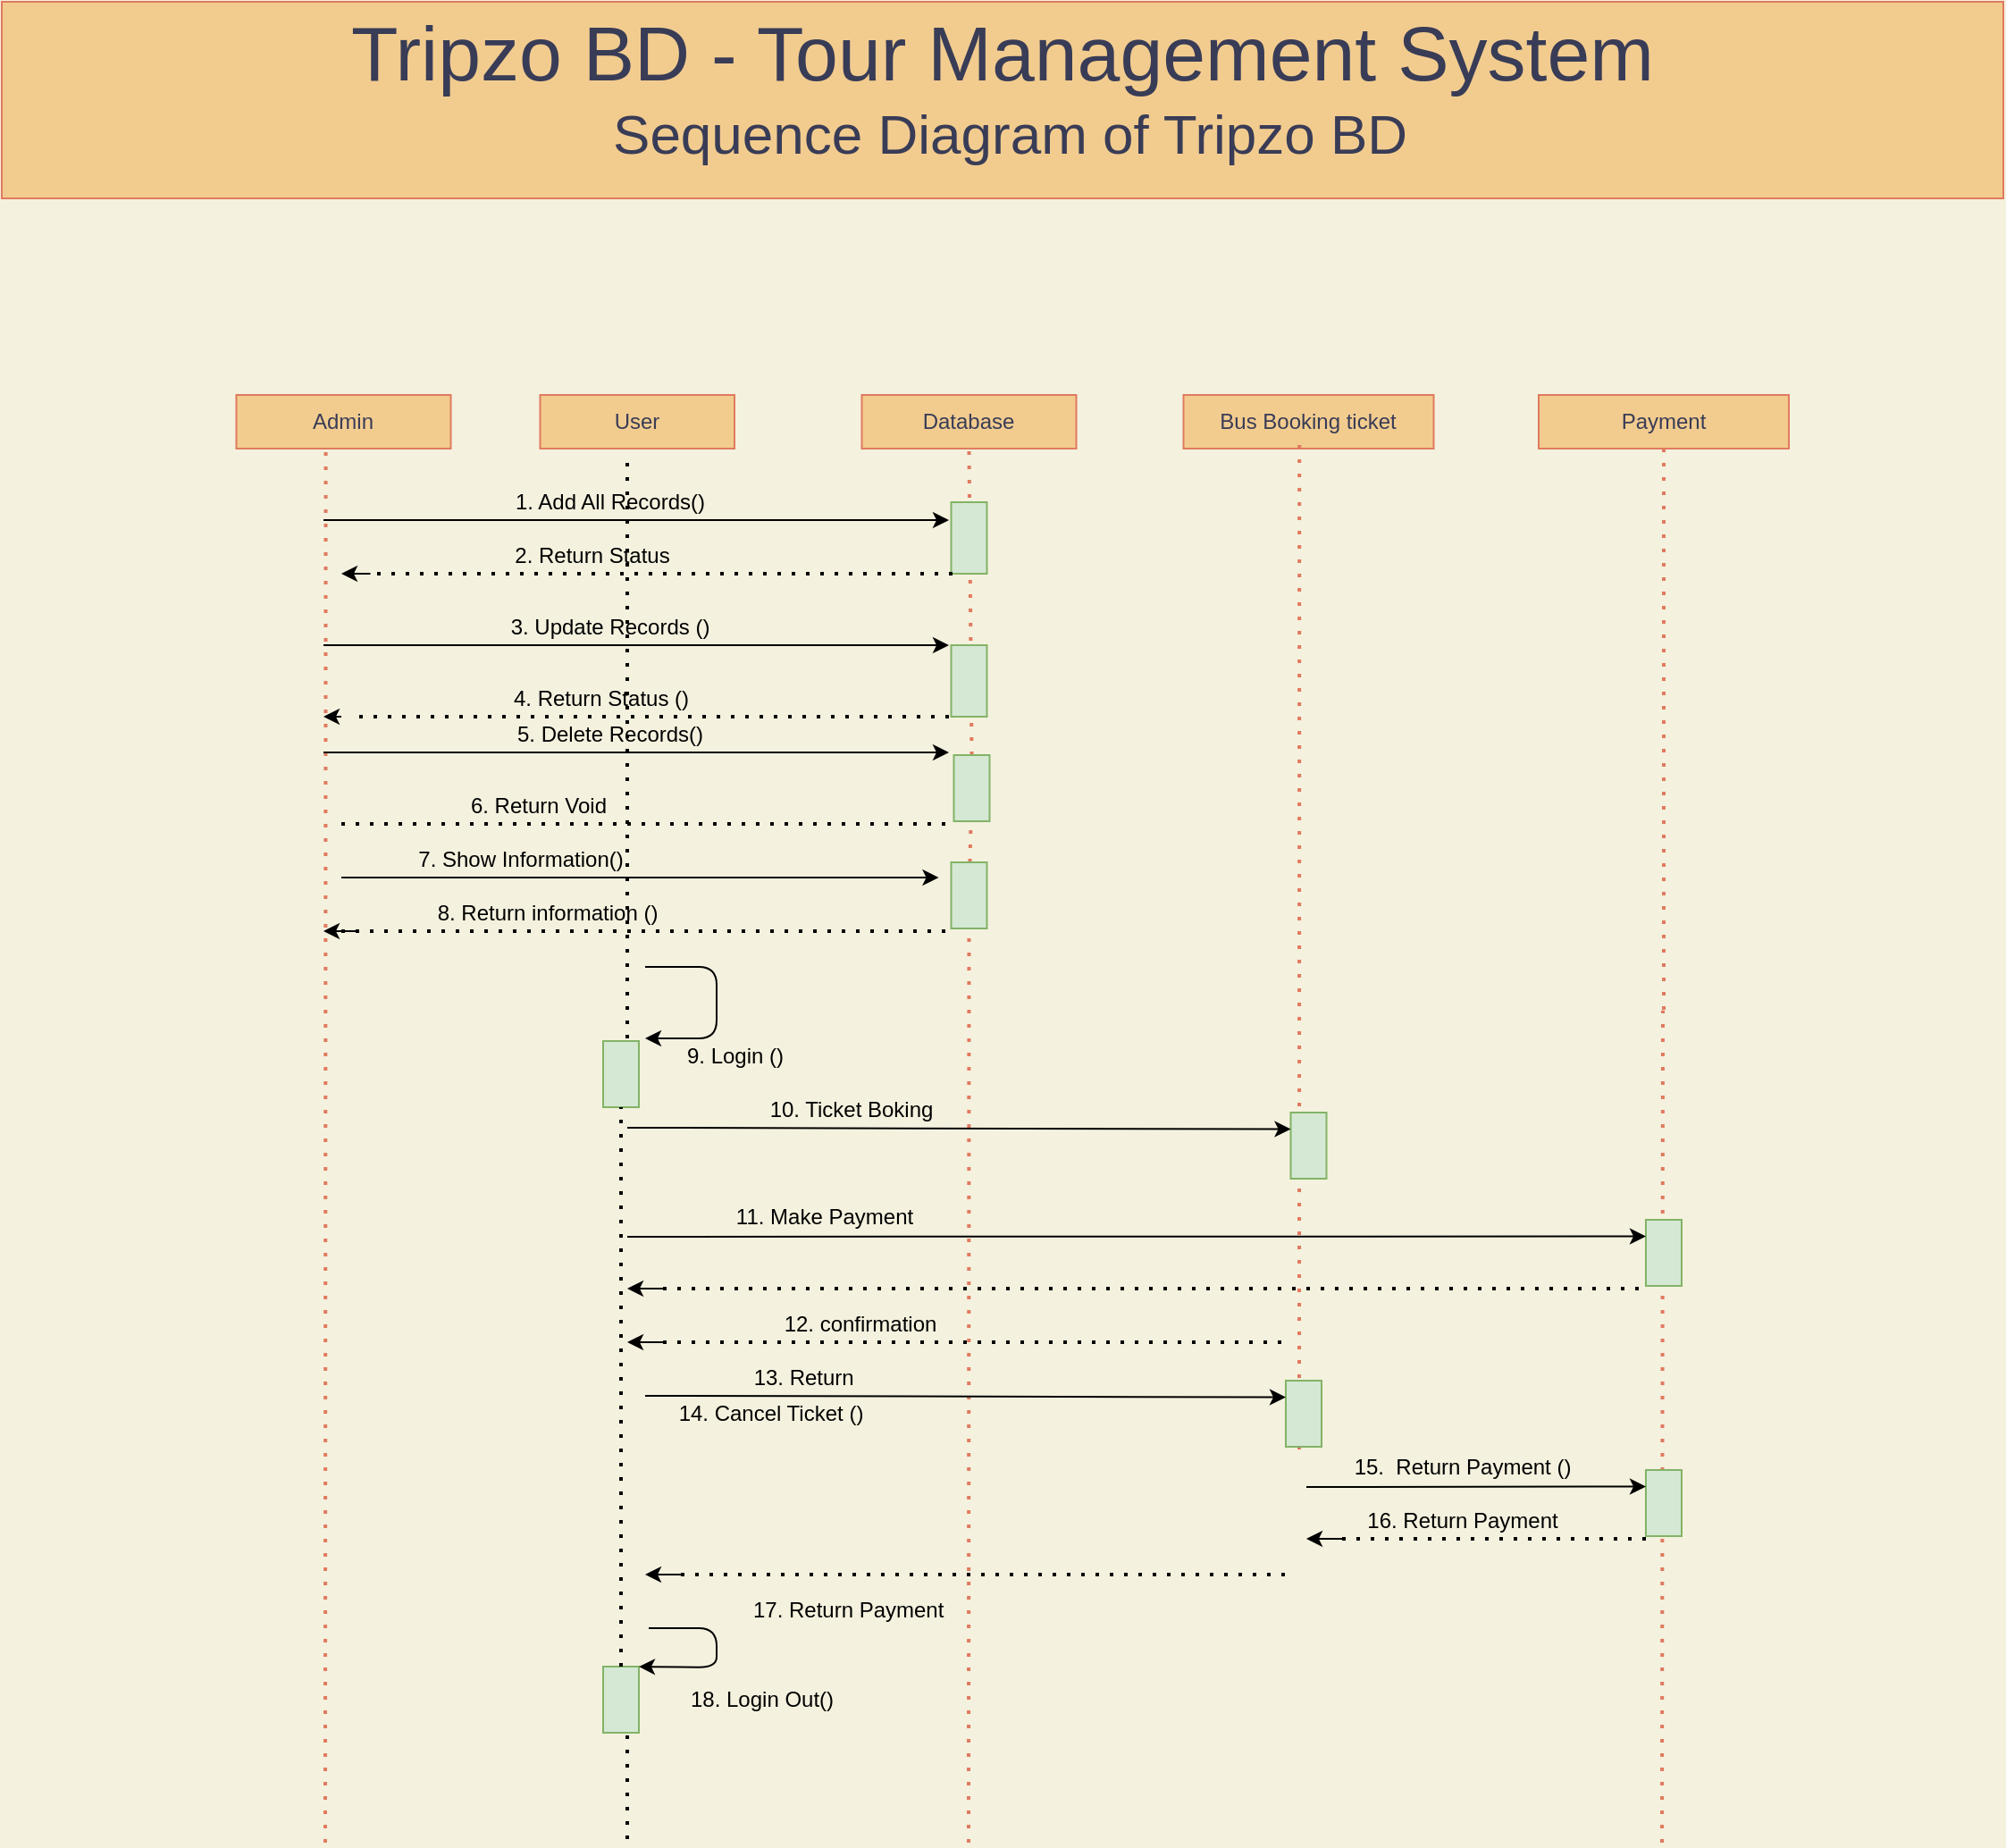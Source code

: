 <mxfile version="14.7.1" type="device"><diagram id="lvNh7H1NerBH1pNpem-w" name="Page-1"><mxGraphModel dx="782" dy="380" grid="1" gridSize="10" guides="1" tooltips="1" connect="1" arrows="1" fold="1" page="1" pageScale="1" pageWidth="900" pageHeight="900" background="#F4F1DE" math="0" shadow="0"><root><mxCell id="0"/><mxCell id="1" parent="0"/><mxCell id="6VqNKwA7R9WO6YM2Wtrs-62" value="Admin" style="rounded=0;whiteSpace=wrap;html=1;sketch=0;fillColor=#F2CC8F;strokeColor=#E07A5F;fontColor=#393C56;" parent="1" vertex="1"><mxGeometry x="161.25" y="280" width="120" height="30" as="geometry"/></mxCell><mxCell id="6VqNKwA7R9WO6YM2Wtrs-64" value="User" style="rounded=0;whiteSpace=wrap;html=1;sketch=0;fillColor=#F2CC8F;strokeColor=#E07A5F;fontColor=#393C56;" parent="1" vertex="1"><mxGeometry x="331.25" y="280" width="108.75" height="30" as="geometry"/></mxCell><mxCell id="6VqNKwA7R9WO6YM2Wtrs-66" value="Database" style="rounded=0;whiteSpace=wrap;html=1;sketch=0;fillColor=#F2CC8F;strokeColor=#E07A5F;fontColor=#393C56;" parent="1" vertex="1"><mxGeometry x="511.25" y="280" width="120" height="30" as="geometry"/></mxCell><mxCell id="6VqNKwA7R9WO6YM2Wtrs-67" value="Bus Booking ticket" style="rounded=0;whiteSpace=wrap;html=1;sketch=0;fillColor=#F2CC8F;strokeColor=#E07A5F;fontColor=#393C56;" parent="1" vertex="1"><mxGeometry x="691.25" y="280" width="140" height="30" as="geometry"/></mxCell><mxCell id="6VqNKwA7R9WO6YM2Wtrs-68" value="Payment" style="rounded=0;whiteSpace=wrap;html=1;sketch=0;fillColor=#F2CC8F;strokeColor=#E07A5F;fontColor=#393C56;" parent="1" vertex="1"><mxGeometry x="890" y="280" width="140" height="30" as="geometry"/></mxCell><mxCell id="6VqNKwA7R9WO6YM2Wtrs-70" value="" style="endArrow=none;dashed=1;html=1;dashPattern=1 3;strokeWidth=2;entryX=0.5;entryY=1;entryDx=0;entryDy=0;strokeColor=#E07A5F;fontColor=#393C56;labelBackgroundColor=#F4F1DE;startArrow=none;exitX=1;exitY=0.5;exitDx=0;exitDy=0;" parent="1" target="6VqNKwA7R9WO6YM2Wtrs-66" edge="1" source="i1ovLXX5Lwf169XdK3ex-14"><mxGeometry width="50" height="50" relative="1" as="geometry"><mxPoint x="571.25" y="440" as="sourcePoint"/><mxPoint x="571.25" y="580" as="targetPoint"/></mxGeometry></mxCell><mxCell id="6VqNKwA7R9WO6YM2Wtrs-71" value="" style="endArrow=none;dashed=1;html=1;dashPattern=1 3;strokeWidth=2;exitX=0.5;exitY=1;exitDx=0;exitDy=0;strokeColor=#E07A5F;fontColor=#393C56;labelBackgroundColor=#F4F1DE;" parent="1" source="6VqNKwA7R9WO6YM2Wtrs-68" edge="1"><mxGeometry width="50" height="50" relative="1" as="geometry"><mxPoint x="521.25" y="630" as="sourcePoint"/><mxPoint x="960" y="630" as="targetPoint"/></mxGeometry></mxCell><mxCell id="6VqNKwA7R9WO6YM2Wtrs-80" value="" style="endArrow=none;dashed=1;html=1;dashPattern=1 3;strokeWidth=2;strokeColor=#E07A5F;fontColor=#393C56;labelBackgroundColor=#F4F1DE;entryX=0.417;entryY=1.044;entryDx=0;entryDy=0;entryPerimeter=0;" parent="1" edge="1" target="6VqNKwA7R9WO6YM2Wtrs-62"><mxGeometry width="50" height="50" relative="1" as="geometry"><mxPoint x="211" y="1090" as="sourcePoint"/><mxPoint x="211" y="410" as="targetPoint"/></mxGeometry></mxCell><mxCell id="6VqNKwA7R9WO6YM2Wtrs-90" value="" style="endArrow=none;dashed=1;html=1;dashPattern=1 3;strokeWidth=2;strokeColor=#E07A5F;fontColor=#393C56;labelBackgroundColor=#F4F1DE;startArrow=none;" parent="1" target="i1ovLXX5Lwf169XdK3ex-14" edge="1" source="i1ovLXX5Lwf169XdK3ex-19"><mxGeometry width="50" height="50" relative="1" as="geometry"><mxPoint x="567.25" y="880" as="sourcePoint"/><mxPoint x="567" y="550" as="targetPoint"/></mxGeometry></mxCell><mxCell id="6VqNKwA7R9WO6YM2Wtrs-92" value="" style="endArrow=none;dashed=1;html=1;dashPattern=1 3;strokeWidth=2;entryX=0;entryY=0.25;entryDx=0;entryDy=0;strokeColor=#E07A5F;fontColor=#393C56;labelBackgroundColor=#F4F1DE;" parent="1" edge="1"><mxGeometry width="50" height="50" relative="1" as="geometry"><mxPoint x="756" y="870" as="sourcePoint"/><mxPoint x="756.1" y="304.375" as="targetPoint"/></mxGeometry></mxCell><mxCell id="6VqNKwA7R9WO6YM2Wtrs-100" value="" style="endArrow=none;dashed=1;html=1;dashPattern=1 3;strokeWidth=2;entryX=0;entryY=0.5;entryDx=0;entryDy=0;strokeColor=#E07A5F;fontColor=#393C56;labelBackgroundColor=#F4F1DE;" parent="1" edge="1"><mxGeometry width="50" height="50" relative="1" as="geometry"><mxPoint x="959" y="1090" as="sourcePoint"/><mxPoint x="959.495" y="624.375" as="targetPoint"/></mxGeometry></mxCell><mxCell id="6VqNKwA7R9WO6YM2Wtrs-125" value="&lt;font&gt;&lt;font&gt;&lt;font style=&quot;font-size: 43px&quot;&gt;Tripzo BD - Tour Management System&lt;/font&gt;&lt;br&gt;&lt;/font&gt;&lt;font style=&quot;font-size: 31px&quot;&gt;&amp;nbsp;Sequence Diagram of Tripzo BD&lt;/font&gt;&lt;br&gt;&lt;br&gt;&lt;/font&gt;" style="rounded=0;whiteSpace=wrap;html=1;sketch=0;fillColor=#F2CC8F;strokeColor=#E07A5F;fontColor=#393C56;" parent="1" vertex="1"><mxGeometry x="30" y="60" width="1120" height="110" as="geometry"/></mxCell><mxCell id="i1ovLXX5Lwf169XdK3ex-1" value="" style="rounded=0;whiteSpace=wrap;html=1;rotation=-90;fillColor=#d5e8d4;strokeColor=#82b366;" vertex="1" parent="1"><mxGeometry x="551.25" y="350" width="40" height="20" as="geometry"/></mxCell><mxCell id="i1ovLXX5Lwf169XdK3ex-3" value="" style="endArrow=classic;html=1;" edge="1" parent="1"><mxGeometry width="50" height="50" relative="1" as="geometry"><mxPoint x="210" y="350" as="sourcePoint"/><mxPoint x="560" y="350" as="targetPoint"/></mxGeometry></mxCell><mxCell id="i1ovLXX5Lwf169XdK3ex-4" value="" style="endArrow=none;dashed=1;html=1;dashPattern=1 3;strokeWidth=2;entryX=0;entryY=0.25;entryDx=0;entryDy=0;" edge="1" parent="1" target="i1ovLXX5Lwf169XdK3ex-1"><mxGeometry width="50" height="50" relative="1" as="geometry"><mxPoint x="240" y="380" as="sourcePoint"/><mxPoint x="500" y="390" as="targetPoint"/></mxGeometry></mxCell><mxCell id="i1ovLXX5Lwf169XdK3ex-5" value="" style="endArrow=classic;html=1;" edge="1" parent="1"><mxGeometry width="50" height="50" relative="1" as="geometry"><mxPoint x="236.25" y="380" as="sourcePoint"/><mxPoint x="220" y="380" as="targetPoint"/></mxGeometry></mxCell><mxCell id="i1ovLXX5Lwf169XdK3ex-6" value="1. Add All Records()" style="text;html=1;align=center;verticalAlign=middle;resizable=0;points=[];autosize=1;strokeColor=none;" vertex="1" parent="1"><mxGeometry x="310" y="330" width="120" height="20" as="geometry"/></mxCell><mxCell id="i1ovLXX5Lwf169XdK3ex-7" value="2. Return Status" style="text;html=1;align=center;verticalAlign=middle;resizable=0;points=[];autosize=1;strokeColor=none;" vertex="1" parent="1"><mxGeometry x="310" y="360" width="100" height="20" as="geometry"/></mxCell><mxCell id="i1ovLXX5Lwf169XdK3ex-8" value="" style="rounded=0;whiteSpace=wrap;html=1;rotation=-90;fillColor=#d5e8d4;strokeColor=#82b366;" vertex="1" parent="1"><mxGeometry x="551.25" y="430" width="40" height="20" as="geometry"/></mxCell><mxCell id="i1ovLXX5Lwf169XdK3ex-9" value="" style="endArrow=classic;html=1;" edge="1" parent="1"><mxGeometry width="50" height="50" relative="1" as="geometry"><mxPoint x="210" y="420" as="sourcePoint"/><mxPoint x="560" y="420" as="targetPoint"/></mxGeometry></mxCell><mxCell id="i1ovLXX5Lwf169XdK3ex-11" value="" style="endArrow=none;dashed=1;html=1;dashPattern=1 3;strokeWidth=2;" edge="1" parent="1"><mxGeometry width="50" height="50" relative="1" as="geometry"><mxPoint x="230" y="460" as="sourcePoint"/><mxPoint x="560" y="460" as="targetPoint"/></mxGeometry></mxCell><mxCell id="i1ovLXX5Lwf169XdK3ex-12" value="" style="endArrow=classic;html=1;" edge="1" parent="1"><mxGeometry width="50" height="50" relative="1" as="geometry"><mxPoint x="220" y="460" as="sourcePoint"/><mxPoint x="210" y="460" as="targetPoint"/></mxGeometry></mxCell><mxCell id="i1ovLXX5Lwf169XdK3ex-14" value="" style="rounded=0;whiteSpace=wrap;html=1;rotation=-90;fillColor=#d5e8d4;strokeColor=#82b366;" vertex="1" parent="1"><mxGeometry x="554.25" y="490" width="37" height="20" as="geometry"/></mxCell><mxCell id="i1ovLXX5Lwf169XdK3ex-15" value="" style="endArrow=classic;html=1;" edge="1" parent="1"><mxGeometry width="50" height="50" relative="1" as="geometry"><mxPoint x="210" y="480" as="sourcePoint"/><mxPoint x="560" y="480" as="targetPoint"/></mxGeometry></mxCell><mxCell id="i1ovLXX5Lwf169XdK3ex-16" value="5. Delete Records()" style="text;html=1;align=center;verticalAlign=middle;resizable=0;points=[];autosize=1;strokeColor=none;" vertex="1" parent="1"><mxGeometry x="310" y="460" width="120" height="20" as="geometry"/></mxCell><mxCell id="i1ovLXX5Lwf169XdK3ex-17" value="" style="endArrow=none;dashed=1;html=1;dashPattern=1 3;strokeWidth=2;" edge="1" parent="1"><mxGeometry width="50" height="50" relative="1" as="geometry"><mxPoint x="220" y="520" as="sourcePoint"/><mxPoint x="560" y="520" as="targetPoint"/></mxGeometry></mxCell><mxCell id="i1ovLXX5Lwf169XdK3ex-18" value="6. Return Void" style="text;html=1;align=center;verticalAlign=middle;resizable=0;points=[];autosize=1;strokeColor=none;" vertex="1" parent="1"><mxGeometry x="285" y="500" width="90" height="20" as="geometry"/></mxCell><mxCell id="i1ovLXX5Lwf169XdK3ex-19" value="" style="rounded=0;whiteSpace=wrap;html=1;rotation=-90;fillColor=#d5e8d4;strokeColor=#82b366;" vertex="1" parent="1"><mxGeometry x="552.75" y="550" width="37" height="20" as="geometry"/></mxCell><mxCell id="i1ovLXX5Lwf169XdK3ex-20" value="" style="endArrow=none;dashed=1;html=1;dashPattern=1 3;strokeWidth=2;strokeColor=#E07A5F;fontColor=#393C56;labelBackgroundColor=#F4F1DE;" edge="1" parent="1" target="i1ovLXX5Lwf169XdK3ex-19"><mxGeometry width="50" height="50" relative="1" as="geometry"><mxPoint x="571" y="1090" as="sourcePoint"/><mxPoint x="572.482" y="518.5" as="targetPoint"/></mxGeometry></mxCell><mxCell id="i1ovLXX5Lwf169XdK3ex-21" value="" style="endArrow=classic;html=1;" edge="1" parent="1"><mxGeometry width="50" height="50" relative="1" as="geometry"><mxPoint x="220" y="550" as="sourcePoint"/><mxPoint x="554.25" y="550" as="targetPoint"/></mxGeometry></mxCell><mxCell id="i1ovLXX5Lwf169XdK3ex-22" value="7. Show Information()" style="text;html=1;align=center;verticalAlign=middle;resizable=0;points=[];autosize=1;strokeColor=none;" vertex="1" parent="1"><mxGeometry x="255" y="530" width="130" height="20" as="geometry"/></mxCell><mxCell id="i1ovLXX5Lwf169XdK3ex-24" value="" style="endArrow=none;dashed=1;html=1;dashPattern=1 3;strokeWidth=2;" edge="1" parent="1"><mxGeometry width="50" height="50" relative="1" as="geometry"><mxPoint x="220" y="580" as="sourcePoint"/><mxPoint x="560" y="580" as="targetPoint"/></mxGeometry></mxCell><mxCell id="i1ovLXX5Lwf169XdK3ex-25" value="" style="endArrow=classic;html=1;" edge="1" parent="1"><mxGeometry width="50" height="50" relative="1" as="geometry"><mxPoint x="230" y="580" as="sourcePoint"/><mxPoint x="210" y="580" as="targetPoint"/></mxGeometry></mxCell><mxCell id="i1ovLXX5Lwf169XdK3ex-26" value="8. Return information ()" style="text;html=1;align=center;verticalAlign=middle;resizable=0;points=[];autosize=1;strokeColor=none;" vertex="1" parent="1"><mxGeometry x="265" y="560" width="140" height="20" as="geometry"/></mxCell><mxCell id="i1ovLXX5Lwf169XdK3ex-28" value="" style="rounded=0;whiteSpace=wrap;html=1;rotation=-90;fillColor=#d5e8d4;strokeColor=#82b366;" vertex="1" parent="1"><mxGeometry x="358" y="650" width="37" height="20" as="geometry"/></mxCell><mxCell id="i1ovLXX5Lwf169XdK3ex-30" value="" style="endArrow=classic;html=1;" edge="1" parent="1"><mxGeometry width="50" height="50" relative="1" as="geometry"><mxPoint x="390" y="600" as="sourcePoint"/><mxPoint x="390" y="640" as="targetPoint"/><Array as="points"><mxPoint x="430" y="600"/><mxPoint x="430" y="640"/></Array></mxGeometry></mxCell><mxCell id="i1ovLXX5Lwf169XdK3ex-31" value="9. Login ()" style="text;html=1;align=center;verticalAlign=middle;resizable=0;points=[];autosize=1;strokeColor=none;" vertex="1" parent="1"><mxGeometry x="405" y="640" width="70" height="20" as="geometry"/></mxCell><mxCell id="i1ovLXX5Lwf169XdK3ex-32" value="" style="rounded=0;whiteSpace=wrap;html=1;rotation=-90;fillColor=#d5e8d4;strokeColor=#82b366;" vertex="1" parent="1"><mxGeometry x="742.75" y="690" width="37" height="20" as="geometry"/></mxCell><mxCell id="i1ovLXX5Lwf169XdK3ex-33" value="" style="endArrow=classic;html=1;entryX=0.75;entryY=0;entryDx=0;entryDy=0;" edge="1" parent="1" target="i1ovLXX5Lwf169XdK3ex-32"><mxGeometry width="50" height="50" relative="1" as="geometry"><mxPoint x="380" y="690" as="sourcePoint"/><mxPoint x="500" y="590" as="targetPoint"/></mxGeometry></mxCell><mxCell id="i1ovLXX5Lwf169XdK3ex-34" value="10. Ticket Boking" style="text;html=1;align=center;verticalAlign=middle;resizable=0;points=[];autosize=1;strokeColor=none;" vertex="1" parent="1"><mxGeometry x="450" y="670" width="110" height="20" as="geometry"/></mxCell><mxCell id="i1ovLXX5Lwf169XdK3ex-35" value="" style="rounded=0;whiteSpace=wrap;html=1;rotation=-90;fillColor=#d5e8d4;strokeColor=#82b366;" vertex="1" parent="1"><mxGeometry x="941.5" y="750" width="37" height="20" as="geometry"/></mxCell><mxCell id="i1ovLXX5Lwf169XdK3ex-36" value="" style="rounded=0;whiteSpace=wrap;html=1;rotation=-90;fillColor=#d5e8d4;strokeColor=#82b366;" vertex="1" parent="1"><mxGeometry x="941.5" y="890" width="37" height="20" as="geometry"/></mxCell><mxCell id="i1ovLXX5Lwf169XdK3ex-37" value="" style="endArrow=classic;html=1;entryX=0.75;entryY=0;entryDx=0;entryDy=0;" edge="1" parent="1" target="i1ovLXX5Lwf169XdK3ex-35"><mxGeometry width="50" height="50" relative="1" as="geometry"><mxPoint x="380" y="751" as="sourcePoint"/><mxPoint x="650" y="790" as="targetPoint"/></mxGeometry></mxCell><mxCell id="i1ovLXX5Lwf169XdK3ex-38" value="11. Make Payment" style="text;html=1;align=center;verticalAlign=middle;resizable=0;points=[];autosize=1;strokeColor=none;" vertex="1" parent="1"><mxGeometry x="435" y="730" width="110" height="20" as="geometry"/></mxCell><mxCell id="i1ovLXX5Lwf169XdK3ex-39" value="" style="endArrow=none;dashed=1;html=1;dashPattern=1 3;strokeWidth=2;" edge="1" parent="1"><mxGeometry width="50" height="50" relative="1" as="geometry"><mxPoint x="400" y="780" as="sourcePoint"/><mxPoint x="950" y="780" as="targetPoint"/></mxGeometry></mxCell><mxCell id="i1ovLXX5Lwf169XdK3ex-40" value="" style="endArrow=none;dashed=1;html=1;dashPattern=1 3;strokeWidth=2;" edge="1" parent="1"><mxGeometry width="50" height="50" relative="1" as="geometry"><mxPoint x="400" y="810" as="sourcePoint"/><mxPoint x="750" y="810" as="targetPoint"/></mxGeometry></mxCell><mxCell id="i1ovLXX5Lwf169XdK3ex-43" value="" style="rounded=0;whiteSpace=wrap;html=1;rotation=-90;fillColor=#d5e8d4;strokeColor=#82b366;" vertex="1" parent="1"><mxGeometry x="740" y="840" width="37" height="20" as="geometry"/></mxCell><mxCell id="i1ovLXX5Lwf169XdK3ex-44" value="" style="endArrow=classic;html=1;entryX=0.75;entryY=0;entryDx=0;entryDy=0;" edge="1" parent="1" target="i1ovLXX5Lwf169XdK3ex-43"><mxGeometry width="50" height="50" relative="1" as="geometry"><mxPoint x="390" y="840" as="sourcePoint"/><mxPoint x="740" y="840" as="targetPoint"/></mxGeometry></mxCell><mxCell id="i1ovLXX5Lwf169XdK3ex-45" value="" style="endArrow=classic;html=1;entryX=0.75;entryY=0;entryDx=0;entryDy=0;" edge="1" parent="1" target="i1ovLXX5Lwf169XdK3ex-36"><mxGeometry width="50" height="50" relative="1" as="geometry"><mxPoint x="760" y="891" as="sourcePoint"/><mxPoint x="650" y="790" as="targetPoint"/></mxGeometry></mxCell><mxCell id="i1ovLXX5Lwf169XdK3ex-46" value="" style="endArrow=none;dashed=1;html=1;dashPattern=1 3;strokeWidth=2;" edge="1" parent="1"><mxGeometry width="50" height="50" relative="1" as="geometry"><mxPoint x="780" y="920" as="sourcePoint"/><mxPoint x="950" y="920" as="targetPoint"/><Array as="points"><mxPoint x="870" y="920"/></Array></mxGeometry></mxCell><mxCell id="i1ovLXX5Lwf169XdK3ex-47" value="12. confirmation" style="text;html=1;align=center;verticalAlign=middle;resizable=0;points=[];autosize=1;strokeColor=none;" vertex="1" parent="1"><mxGeometry x="460" y="790" width="100" height="20" as="geometry"/></mxCell><mxCell id="i1ovLXX5Lwf169XdK3ex-51" value="13. Return&amp;nbsp;" style="text;html=1;align=center;verticalAlign=middle;resizable=0;points=[];autosize=1;strokeColor=none;" vertex="1" parent="1"><mxGeometry x="445" y="820" width="70" height="20" as="geometry"/></mxCell><mxCell id="i1ovLXX5Lwf169XdK3ex-52" value="14. Cancel Ticket ()" style="text;html=1;align=center;verticalAlign=middle;resizable=0;points=[];autosize=1;strokeColor=none;" vertex="1" parent="1"><mxGeometry x="400" y="840" width="120" height="20" as="geometry"/></mxCell><mxCell id="i1ovLXX5Lwf169XdK3ex-53" value="15.&amp;nbsp; Return Payment ()" style="text;html=1;align=center;verticalAlign=middle;resizable=0;points=[];autosize=1;strokeColor=none;" vertex="1" parent="1"><mxGeometry x="777" y="870" width="140" height="20" as="geometry"/></mxCell><mxCell id="i1ovLXX5Lwf169XdK3ex-54" value="16. Return Payment" style="text;html=1;align=center;verticalAlign=middle;resizable=0;points=[];autosize=1;strokeColor=none;" vertex="1" parent="1"><mxGeometry x="787" y="900" width="120" height="20" as="geometry"/></mxCell><mxCell id="i1ovLXX5Lwf169XdK3ex-55" value="" style="endArrow=none;dashed=1;html=1;dashPattern=1 3;strokeWidth=2;" edge="1" parent="1"><mxGeometry width="50" height="50" relative="1" as="geometry"><mxPoint x="410" y="940" as="sourcePoint"/><mxPoint x="750" y="940" as="targetPoint"/></mxGeometry></mxCell><mxCell id="i1ovLXX5Lwf169XdK3ex-56" value="17. Return Payment&amp;nbsp;" style="text;html=1;align=center;verticalAlign=middle;resizable=0;points=[];autosize=1;strokeColor=none;" vertex="1" parent="1"><mxGeometry x="440" y="950" width="130" height="20" as="geometry"/></mxCell><mxCell id="i1ovLXX5Lwf169XdK3ex-60" value="18. Login Out()" style="text;html=1;align=center;verticalAlign=middle;resizable=0;points=[];autosize=1;strokeColor=none;" vertex="1" parent="1"><mxGeometry x="405" y="1000" width="100" height="20" as="geometry"/></mxCell><mxCell id="i1ovLXX5Lwf169XdK3ex-61" value="" style="endArrow=classic;html=1;" edge="1" parent="1"><mxGeometry width="50" height="50" relative="1" as="geometry"><mxPoint x="410" y="940" as="sourcePoint"/><mxPoint x="390" y="940" as="targetPoint"/></mxGeometry></mxCell><mxCell id="i1ovLXX5Lwf169XdK3ex-58" value="" style="rounded=0;whiteSpace=wrap;html=1;rotation=-90;fillColor=#d5e8d4;strokeColor=#82b366;" vertex="1" parent="1"><mxGeometry x="358" y="1000" width="37" height="20" as="geometry"/></mxCell><mxCell id="i1ovLXX5Lwf169XdK3ex-63" value="" style="endArrow=classic;html=1;entryX=1;entryY=1;entryDx=0;entryDy=0;" edge="1" parent="1" target="i1ovLXX5Lwf169XdK3ex-58"><mxGeometry width="50" height="50" relative="1" as="geometry"><mxPoint x="392" y="970" as="sourcePoint"/><mxPoint x="430" y="1010" as="targetPoint"/><Array as="points"><mxPoint x="430" y="970"/><mxPoint x="430" y="992"/></Array></mxGeometry></mxCell><mxCell id="i1ovLXX5Lwf169XdK3ex-65" value="" style="endArrow=classic;html=1;" edge="1" parent="1"><mxGeometry width="50" height="50" relative="1" as="geometry"><mxPoint x="780" y="920" as="sourcePoint"/><mxPoint x="760" y="920" as="targetPoint"/></mxGeometry></mxCell><mxCell id="i1ovLXX5Lwf169XdK3ex-66" value="" style="endArrow=classic;html=1;" edge="1" parent="1"><mxGeometry width="50" height="50" relative="1" as="geometry"><mxPoint x="400" y="810" as="sourcePoint"/><mxPoint x="380" y="810" as="targetPoint"/></mxGeometry></mxCell><mxCell id="i1ovLXX5Lwf169XdK3ex-67" value="" style="endArrow=classic;html=1;" edge="1" parent="1"><mxGeometry width="50" height="50" relative="1" as="geometry"><mxPoint x="400" y="780" as="sourcePoint"/><mxPoint x="380" y="780" as="targetPoint"/></mxGeometry></mxCell><mxCell id="i1ovLXX5Lwf169XdK3ex-10" value="3. Update Records ()" style="text;html=1;align=center;verticalAlign=middle;resizable=0;points=[];autosize=1;strokeColor=none;" vertex="1" parent="1"><mxGeometry x="305" y="400" width="130" height="20" as="geometry"/></mxCell><mxCell id="i1ovLXX5Lwf169XdK3ex-13" value="4. Return Status ()" style="text;html=1;align=center;verticalAlign=middle;resizable=0;points=[];autosize=1;strokeColor=none;" vertex="1" parent="1"><mxGeometry x="310" y="440" width="110" height="20" as="geometry"/></mxCell><mxCell id="i1ovLXX5Lwf169XdK3ex-70" value="" style="endArrow=none;dashed=1;html=1;dashPattern=1 3;strokeWidth=2;" edge="1" parent="1"><mxGeometry width="50" height="50" relative="1" as="geometry"><mxPoint x="380" y="640" as="sourcePoint"/><mxPoint x="380" y="313" as="targetPoint"/></mxGeometry></mxCell><mxCell id="i1ovLXX5Lwf169XdK3ex-71" value="" style="endArrow=none;dashed=1;html=1;dashPattern=1 3;strokeWidth=2;entryX=0;entryY=0.5;entryDx=0;entryDy=0;exitX=1;exitY=0.5;exitDx=0;exitDy=0;" edge="1" parent="1" source="i1ovLXX5Lwf169XdK3ex-58" target="i1ovLXX5Lwf169XdK3ex-28"><mxGeometry width="50" height="50" relative="1" as="geometry"><mxPoint x="377" y="860" as="sourcePoint"/><mxPoint x="510" y="580" as="targetPoint"/></mxGeometry></mxCell><mxCell id="i1ovLXX5Lwf169XdK3ex-72" value="" style="endArrow=none;dashed=1;html=1;dashPattern=1 3;strokeWidth=2;" edge="1" parent="1"><mxGeometry width="50" height="50" relative="1" as="geometry"><mxPoint x="380" y="1030" as="sourcePoint"/><mxPoint x="380" y="1090" as="targetPoint"/></mxGeometry></mxCell></root></mxGraphModel></diagram></mxfile>